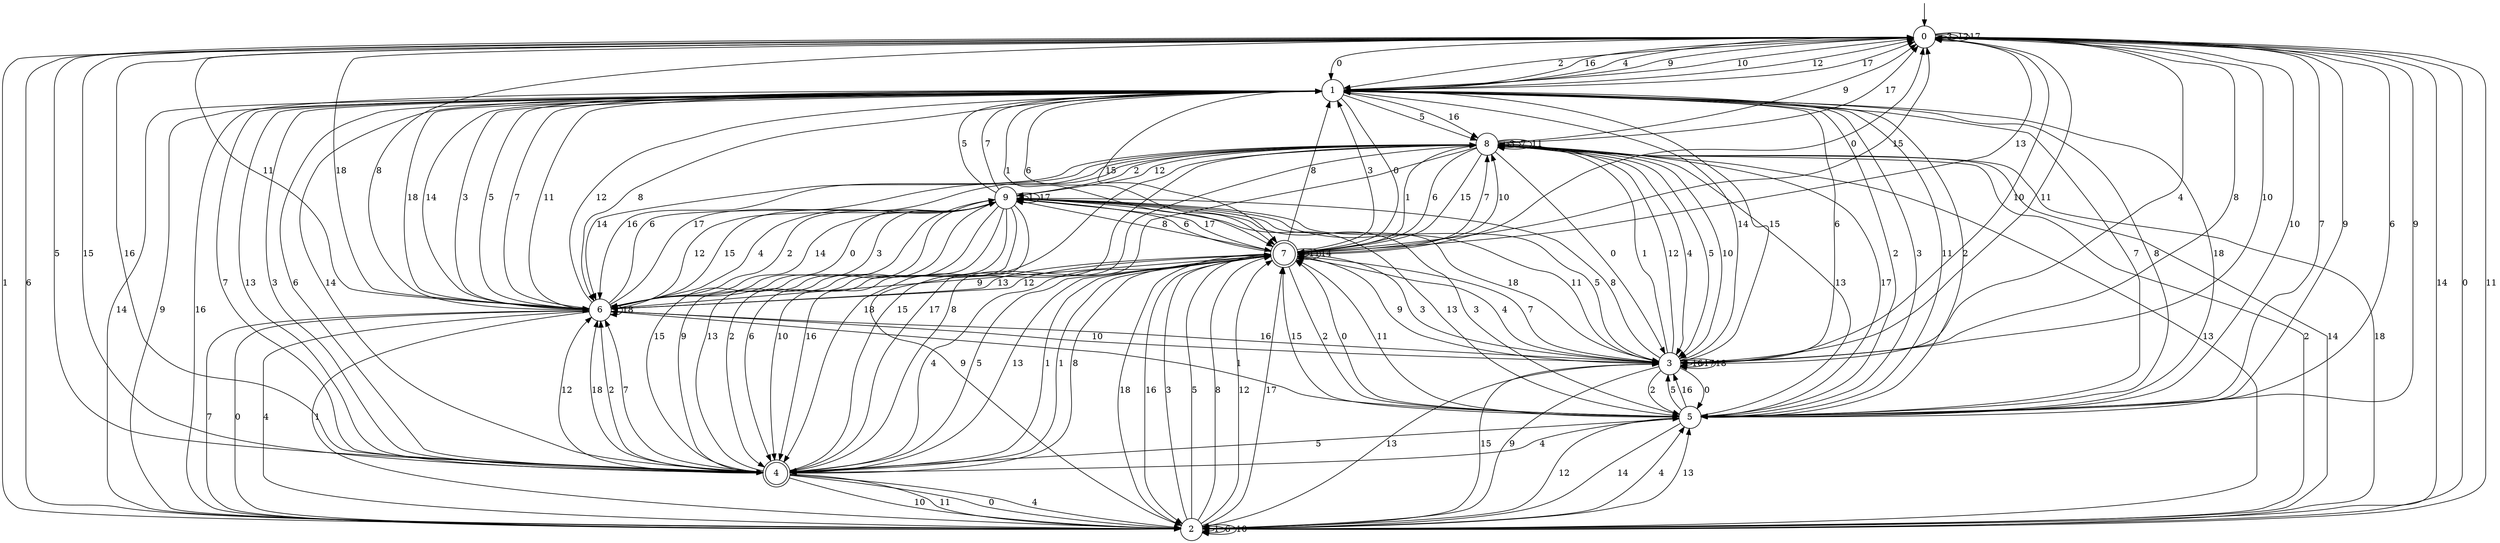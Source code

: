 digraph g {

	s0 [shape="circle" label="0"];
	s1 [shape="circle" label="1"];
	s2 [shape="circle" label="2"];
	s3 [shape="circle" label="3"];
	s4 [shape="doublecircle" label="4"];
	s5 [shape="circle" label="5"];
	s6 [shape="circle" label="6"];
	s7 [shape="doublecircle" label="7"];
	s8 [shape="circle" label="8"];
	s9 [shape="circle" label="9"];
	s0 -> s1 [label="0"];
	s0 -> s2 [label="1"];
	s0 -> s1 [label="2"];
	s0 -> s0 [label="3"];
	s0 -> s3 [label="4"];
	s0 -> s4 [label="5"];
	s0 -> s2 [label="6"];
	s0 -> s5 [label="7"];
	s0 -> s3 [label="8"];
	s0 -> s5 [label="9"];
	s0 -> s3 [label="10"];
	s0 -> s6 [label="11"];
	s0 -> s0 [label="12"];
	s0 -> s7 [label="13"];
	s0 -> s2 [label="14"];
	s0 -> s4 [label="15"];
	s0 -> s1 [label="16"];
	s0 -> s0 [label="17"];
	s0 -> s6 [label="18"];
	s1 -> s7 [label="0"];
	s1 -> s7 [label="1"];
	s1 -> s5 [label="2"];
	s1 -> s5 [label="3"];
	s1 -> s0 [label="4"];
	s1 -> s8 [label="5"];
	s1 -> s7 [label="6"];
	s1 -> s4 [label="7"];
	s1 -> s6 [label="8"];
	s1 -> s0 [label="9"];
	s1 -> s0 [label="10"];
	s1 -> s5 [label="11"];
	s1 -> s0 [label="12"];
	s1 -> s4 [label="13"];
	s1 -> s2 [label="14"];
	s1 -> s7 [label="15"];
	s1 -> s8 [label="16"];
	s1 -> s0 [label="17"];
	s1 -> s6 [label="18"];
	s2 -> s0 [label="0"];
	s2 -> s2 [label="1"];
	s2 -> s8 [label="2"];
	s2 -> s7 [label="3"];
	s2 -> s5 [label="4"];
	s2 -> s7 [label="5"];
	s2 -> s2 [label="6"];
	s2 -> s6 [label="7"];
	s2 -> s7 [label="8"];
	s2 -> s1 [label="9"];
	s2 -> s2 [label="10"];
	s2 -> s0 [label="11"];
	s2 -> s7 [label="12"];
	s2 -> s5 [label="13"];
	s2 -> s8 [label="14"];
	s2 -> s3 [label="15"];
	s2 -> s1 [label="16"];
	s2 -> s7 [label="17"];
	s2 -> s8 [label="18"];
	s3 -> s5 [label="0"];
	s3 -> s8 [label="1"];
	s3 -> s5 [label="2"];
	s3 -> s7 [label="3"];
	s3 -> s7 [label="4"];
	s3 -> s9 [label="5"];
	s3 -> s1 [label="6"];
	s3 -> s7 [label="7"];
	s3 -> s9 [label="8"];
	s3 -> s2 [label="9"];
	s3 -> s0 [label="10"];
	s3 -> s0 [label="11"];
	s3 -> s8 [label="12"];
	s3 -> s2 [label="13"];
	s3 -> s1 [label="14"];
	s3 -> s1 [label="15"];
	s3 -> s3 [label="16"];
	s3 -> s3 [label="17"];
	s3 -> s3 [label="18"];
	s4 -> s2 [label="0"];
	s4 -> s7 [label="1"];
	s4 -> s6 [label="2"];
	s4 -> s1 [label="3"];
	s4 -> s2 [label="4"];
	s4 -> s5 [label="5"];
	s4 -> s1 [label="6"];
	s4 -> s6 [label="7"];
	s4 -> s7 [label="8"];
	s4 -> s9 [label="9"];
	s4 -> s2 [label="10"];
	s4 -> s2 [label="11"];
	s4 -> s6 [label="12"];
	s4 -> s9 [label="13"];
	s4 -> s1 [label="14"];
	s4 -> s8 [label="15"];
	s4 -> s0 [label="16"];
	s4 -> s8 [label="17"];
	s4 -> s6 [label="18"];
	s5 -> s7 [label="0"];
	s5 -> s6 [label="1"];
	s5 -> s1 [label="2"];
	s5 -> s9 [label="3"];
	s5 -> s4 [label="4"];
	s5 -> s3 [label="5"];
	s5 -> s0 [label="6"];
	s5 -> s1 [label="7"];
	s5 -> s1 [label="8"];
	s5 -> s0 [label="9"];
	s5 -> s0 [label="10"];
	s5 -> s7 [label="11"];
	s5 -> s2 [label="12"];
	s5 -> s8 [label="13"];
	s5 -> s2 [label="14"];
	s5 -> s7 [label="15"];
	s5 -> s3 [label="16"];
	s5 -> s8 [label="17"];
	s5 -> s1 [label="18"];
	s6 -> s2 [label="0"];
	s6 -> s2 [label="1"];
	s6 -> s9 [label="2"];
	s6 -> s1 [label="3"];
	s6 -> s2 [label="4"];
	s6 -> s1 [label="5"];
	s6 -> s8 [label="6"];
	s6 -> s1 [label="7"];
	s6 -> s0 [label="8"];
	s6 -> s7 [label="9"];
	s6 -> s3 [label="10"];
	s6 -> s1 [label="11"];
	s6 -> s1 [label="12"];
	s6 -> s7 [label="13"];
	s6 -> s1 [label="14"];
	s6 -> s9 [label="15"];
	s6 -> s3 [label="16"];
	s6 -> s8 [label="17"];
	s6 -> s6 [label="18"];
	s7 -> s0 [label="0"];
	s7 -> s4 [label="1"];
	s7 -> s5 [label="2"];
	s7 -> s1 [label="3"];
	s7 -> s4 [label="4"];
	s7 -> s4 [label="5"];
	s7 -> s9 [label="6"];
	s7 -> s8 [label="7"];
	s7 -> s1 [label="8"];
	s7 -> s3 [label="9"];
	s7 -> s8 [label="10"];
	s7 -> s7 [label="11"];
	s7 -> s6 [label="12"];
	s7 -> s4 [label="13"];
	s7 -> s7 [label="14"];
	s7 -> s0 [label="15"];
	s7 -> s2 [label="16"];
	s7 -> s9 [label="17"];
	s7 -> s2 [label="18"];
	s8 -> s3 [label="0"];
	s8 -> s7 [label="1"];
	s8 -> s9 [label="2"];
	s8 -> s8 [label="3"];
	s8 -> s3 [label="4"];
	s8 -> s3 [label="5"];
	s8 -> s7 [label="6"];
	s8 -> s8 [label="7"];
	s8 -> s4 [label="8"];
	s8 -> s0 [label="9"];
	s8 -> s3 [label="10"];
	s8 -> s8 [label="11"];
	s8 -> s9 [label="12"];
	s8 -> s2 [label="13"];
	s8 -> s6 [label="14"];
	s8 -> s7 [label="15"];
	s8 -> s6 [label="16"];
	s8 -> s0 [label="17"];
	s8 -> s4 [label="18"];
	s9 -> s6 [label="0"];
	s9 -> s9 [label="1"];
	s9 -> s4 [label="2"];
	s9 -> s6 [label="3"];
	s9 -> s6 [label="4"];
	s9 -> s1 [label="5"];
	s9 -> s4 [label="6"];
	s9 -> s1 [label="7"];
	s9 -> s7 [label="8"];
	s9 -> s2 [label="9"];
	s9 -> s4 [label="10"];
	s9 -> s3 [label="11"];
	s9 -> s6 [label="12"];
	s9 -> s5 [label="13"];
	s9 -> s6 [label="14"];
	s9 -> s4 [label="15"];
	s9 -> s4 [label="16"];
	s9 -> s9 [label="17"];
	s9 -> s3 [label="18"];

__start0 [label="" shape="none" width="0" height="0"];
__start0 -> s0;

}
